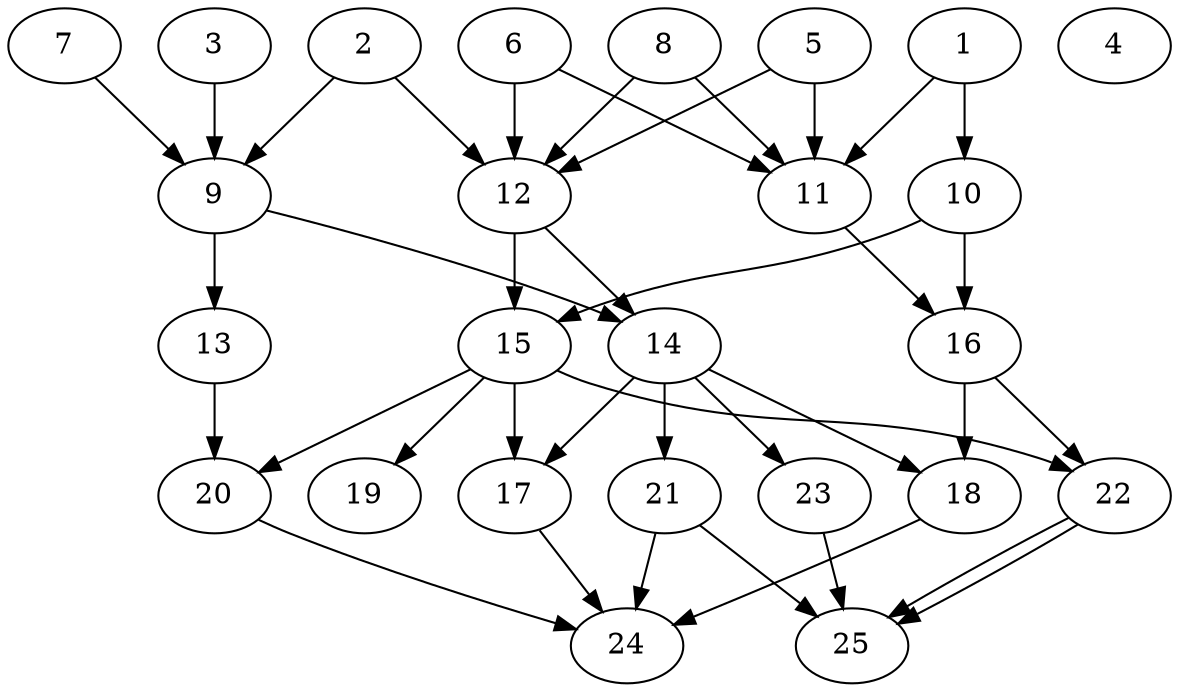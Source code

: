 // DAG (tier=2-normal, mode=compute, n=25, ccr=0.374, fat=0.585, density=0.558, regular=0.443, jump=0.123, mindata=524288, maxdata=8388608)
// DAG automatically generated by daggen at Sun Aug 24 16:33:33 2025
// /home/ermia/Project/Environments/daggen/bin/daggen --dot --ccr 0.374 --fat 0.585 --regular 0.443 --density 0.558 --jump 0.123 --mindata 524288 --maxdata 8388608 -n 25 
digraph G {
  1 [size="2662077986062082", alpha="0.04", expect_size="1331038993031041"]
  1 -> 10 [size ="93076311769088"]
  1 -> 11 [size ="93076311769088"]
  2 [size="3562958026807536", alpha="0.05", expect_size="1781479013403768"]
  2 -> 9 [size ="66662262898688"]
  2 -> 12 [size ="66662262898688"]
  3 [size="23596043948653543424", alpha="0.05", expect_size="11798021974326771712"]
  3 -> 9 [size ="65813671313408"]
  4 [size="7218264854618870", alpha="0.19", expect_size="3609132427309435"]
  5 [size="801196940344230", alpha="0.17", expect_size="400598470172115"]
  5 -> 11 [size ="35218740215808"]
  5 -> 12 [size ="35218740215808"]
  6 [size="2042272968402272256", alpha="0.18", expect_size="1021136484201136128"]
  6 -> 11 [size ="12877528301568"]
  6 -> 12 [size ="12877528301568"]
  7 [size="49721713328079765504", alpha="0.14", expect_size="24860856664039882752"]
  7 -> 9 [size ="108173457358848"]
  8 [size="18854499825103196", alpha="0.06", expect_size="9427249912551598"]
  8 -> 11 [size ="511803410874368"]
  8 -> 12 [size ="511803410874368"]
  9 [size="24926015656364960", alpha="0.04", expect_size="12463007828182480"]
  9 -> 13 [size ="446049667776512"]
  9 -> 14 [size ="446049667776512"]
  10 [size="191715158053286313984", alpha="0.19", expect_size="95857579026643156992"]
  10 -> 15 [size ="265987333029888"]
  10 -> 16 [size ="265987333029888"]
  11 [size="1045635560376492928", alpha="0.18", expect_size="522817780188246464"]
  11 -> 16 [size ="395225038061568"]
  12 [size="1286096096719798272", alpha="0.05", expect_size="643048048359899136"]
  12 -> 14 [size ="9461041201152"]
  12 -> 15 [size ="9461041201152"]
  13 [size="9608342303927450", alpha="0.12", expect_size="4804171151963725"]
  13 -> 20 [size ="155249679532032"]
  14 [size="11850314574038122", alpha="0.08", expect_size="5925157287019061"]
  14 -> 17 [size ="536602510098432"]
  14 -> 18 [size ="536602510098432"]
  14 -> 21 [size ="536602510098432"]
  14 -> 23 [size ="536602510098432"]
  15 [size="479016495337495855104", alpha="0.18", expect_size="239508247668747927552"]
  15 -> 17 [size ="489767879835648"]
  15 -> 19 [size ="489767879835648"]
  15 -> 20 [size ="489767879835648"]
  15 -> 22 [size ="489767879835648"]
  16 [size="3219145181058298", alpha="0.13", expect_size="1609572590529149"]
  16 -> 18 [size ="337717179187200"]
  16 -> 22 [size ="337717179187200"]
  17 [size="966562763299768320", alpha="0.11", expect_size="483281381649884160"]
  17 -> 24 [size ="445560444157952"]
  18 [size="4437354235533286", alpha="0.08", expect_size="2218677117766643"]
  18 -> 24 [size ="204298046668800"]
  19 [size="1044769832349552", alpha="0.04", expect_size="522384916174776"]
  20 [size="533629597850338852864", alpha="0.09", expect_size="266814798925169426432"]
  20 -> 24 [size ="526320064790528"]
  21 [size="638948772198019", alpha="0.02", expect_size="319474386099009"]
  21 -> 24 [size ="14816303382528"]
  21 -> 25 [size ="14816303382528"]
  22 [size="16264293164894362", alpha="0.16", expect_size="8132146582447181"]
  22 -> 25 [size ="442143395020800"]
  22 -> 25 [size ="442143395020800"]
  23 [size="587180785996486272", alpha="0.10", expect_size="293590392998243136"]
  23 -> 25 [size ="336972430180352"]
  24 [size="126711754704027648000", alpha="0.09", expect_size="63355877352013824000"]
  25 [size="13402906398872604", alpha="0.03", expect_size="6701453199436302"]
}